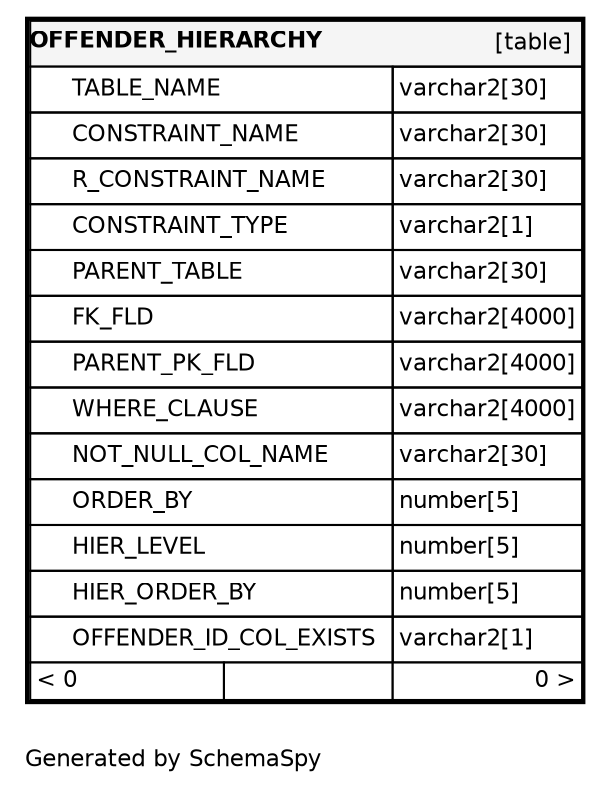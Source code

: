 digraph "oneDegreeRelationshipsDiagram" {
  graph [    rankdir="RL"    bgcolor="#ffffff"    label="\nGenerated by SchemaSpy"    labeljust="l"    nodesep="0.18"    ranksep="0.46"    fontname="Helvetica"    fontsize="11"    ration="compress"  ];  node [    fontname="Helvetica"    fontsize="11"    shape="plaintext"  ];  edge [    arrowsize="0.8"  ];
  "OFFENDER_HIERARCHY" [
   label=<
    <TABLE BORDER="2" CELLBORDER="1" CELLSPACING="0" BGCOLOR="#ffffff">
      <TR><TD COLSPAN="4"  BGCOLOR="#f5f5f5"><TABLE BORDER="0" CELLSPACING="0"><TR><TD ALIGN="LEFT" FIXEDSIZE="TRUE" WIDTH="135" HEIGHT="16"><B>OFFENDER_HIERARCHY</B></TD><TD ALIGN="RIGHT">[table]</TD></TR></TABLE></TD></TR>
      <TR><TD PORT="TABLE_NAME" COLSPAN="2" BGCOLOR="#ffffff" ALIGN="LEFT"><TABLE BORDER="0" CELLSPACING="0" ALIGN="LEFT"><TR ALIGN="LEFT"><TD ALIGN="LEFT" FIXEDSIZE="TRUE" WIDTH="15" HEIGHT="16"></TD><TD ALIGN="LEFT" FIXEDSIZE="TRUE" WIDTH="153" HEIGHT="16">TABLE_NAME</TD></TR></TABLE></TD><TD PORT="TABLE_NAME.type" ALIGN="LEFT">varchar2[30]</TD></TR>
      <TR><TD PORT="CONSTRAINT_NAME" COLSPAN="2" ALIGN="LEFT"><TABLE BORDER="0" CELLSPACING="0" ALIGN="LEFT"><TR ALIGN="LEFT"><TD ALIGN="LEFT" FIXEDSIZE="TRUE" WIDTH="15" HEIGHT="16"></TD><TD ALIGN="LEFT" FIXEDSIZE="TRUE" WIDTH="153" HEIGHT="16">CONSTRAINT_NAME</TD></TR></TABLE></TD><TD PORT="CONSTRAINT_NAME.type" ALIGN="LEFT">varchar2[30]</TD></TR>
      <TR><TD PORT="R_CONSTRAINT_NAME" COLSPAN="2" ALIGN="LEFT"><TABLE BORDER="0" CELLSPACING="0" ALIGN="LEFT"><TR ALIGN="LEFT"><TD ALIGN="LEFT" FIXEDSIZE="TRUE" WIDTH="15" HEIGHT="16"></TD><TD ALIGN="LEFT" FIXEDSIZE="TRUE" WIDTH="153" HEIGHT="16">R_CONSTRAINT_NAME</TD></TR></TABLE></TD><TD PORT="R_CONSTRAINT_NAME.type" ALIGN="LEFT">varchar2[30]</TD></TR>
      <TR><TD PORT="CONSTRAINT_TYPE" COLSPAN="2" ALIGN="LEFT"><TABLE BORDER="0" CELLSPACING="0" ALIGN="LEFT"><TR ALIGN="LEFT"><TD ALIGN="LEFT" FIXEDSIZE="TRUE" WIDTH="15" HEIGHT="16"></TD><TD ALIGN="LEFT" FIXEDSIZE="TRUE" WIDTH="153" HEIGHT="16">CONSTRAINT_TYPE</TD></TR></TABLE></TD><TD PORT="CONSTRAINT_TYPE.type" ALIGN="LEFT">varchar2[1]</TD></TR>
      <TR><TD PORT="PARENT_TABLE" COLSPAN="2" BGCOLOR="#ffffff" ALIGN="LEFT"><TABLE BORDER="0" CELLSPACING="0" ALIGN="LEFT"><TR ALIGN="LEFT"><TD ALIGN="LEFT" FIXEDSIZE="TRUE" WIDTH="15" HEIGHT="16"></TD><TD ALIGN="LEFT" FIXEDSIZE="TRUE" WIDTH="153" HEIGHT="16">PARENT_TABLE</TD></TR></TABLE></TD><TD PORT="PARENT_TABLE.type" ALIGN="LEFT">varchar2[30]</TD></TR>
      <TR><TD PORT="FK_FLD" COLSPAN="2" ALIGN="LEFT"><TABLE BORDER="0" CELLSPACING="0" ALIGN="LEFT"><TR ALIGN="LEFT"><TD ALIGN="LEFT" FIXEDSIZE="TRUE" WIDTH="15" HEIGHT="16"></TD><TD ALIGN="LEFT" FIXEDSIZE="TRUE" WIDTH="153" HEIGHT="16">FK_FLD</TD></TR></TABLE></TD><TD PORT="FK_FLD.type" ALIGN="LEFT">varchar2[4000]</TD></TR>
      <TR><TD PORT="PARENT_PK_FLD" COLSPAN="2" ALIGN="LEFT"><TABLE BORDER="0" CELLSPACING="0" ALIGN="LEFT"><TR ALIGN="LEFT"><TD ALIGN="LEFT" FIXEDSIZE="TRUE" WIDTH="15" HEIGHT="16"></TD><TD ALIGN="LEFT" FIXEDSIZE="TRUE" WIDTH="153" HEIGHT="16">PARENT_PK_FLD</TD></TR></TABLE></TD><TD PORT="PARENT_PK_FLD.type" ALIGN="LEFT">varchar2[4000]</TD></TR>
      <TR><TD PORT="WHERE_CLAUSE" COLSPAN="2" ALIGN="LEFT"><TABLE BORDER="0" CELLSPACING="0" ALIGN="LEFT"><TR ALIGN="LEFT"><TD ALIGN="LEFT" FIXEDSIZE="TRUE" WIDTH="15" HEIGHT="16"></TD><TD ALIGN="LEFT" FIXEDSIZE="TRUE" WIDTH="153" HEIGHT="16">WHERE_CLAUSE</TD></TR></TABLE></TD><TD PORT="WHERE_CLAUSE.type" ALIGN="LEFT">varchar2[4000]</TD></TR>
      <TR><TD PORT="NOT_NULL_COL_NAME" COLSPAN="2" ALIGN="LEFT"><TABLE BORDER="0" CELLSPACING="0" ALIGN="LEFT"><TR ALIGN="LEFT"><TD ALIGN="LEFT" FIXEDSIZE="TRUE" WIDTH="15" HEIGHT="16"></TD><TD ALIGN="LEFT" FIXEDSIZE="TRUE" WIDTH="153" HEIGHT="16">NOT_NULL_COL_NAME</TD></TR></TABLE></TD><TD PORT="NOT_NULL_COL_NAME.type" ALIGN="LEFT">varchar2[30]</TD></TR>
      <TR><TD PORT="ORDER_BY" COLSPAN="2" ALIGN="LEFT"><TABLE BORDER="0" CELLSPACING="0" ALIGN="LEFT"><TR ALIGN="LEFT"><TD ALIGN="LEFT" FIXEDSIZE="TRUE" WIDTH="15" HEIGHT="16"></TD><TD ALIGN="LEFT" FIXEDSIZE="TRUE" WIDTH="153" HEIGHT="16">ORDER_BY</TD></TR></TABLE></TD><TD PORT="ORDER_BY.type" ALIGN="LEFT">number[5]</TD></TR>
      <TR><TD PORT="HIER_LEVEL" COLSPAN="2" BGCOLOR="#ffffff" ALIGN="LEFT"><TABLE BORDER="0" CELLSPACING="0" ALIGN="LEFT"><TR ALIGN="LEFT"><TD ALIGN="LEFT" FIXEDSIZE="TRUE" WIDTH="15" HEIGHT="16"></TD><TD ALIGN="LEFT" FIXEDSIZE="TRUE" WIDTH="153" HEIGHT="16">HIER_LEVEL</TD></TR></TABLE></TD><TD PORT="HIER_LEVEL.type" ALIGN="LEFT">number[5]</TD></TR>
      <TR><TD PORT="HIER_ORDER_BY" COLSPAN="2" ALIGN="LEFT"><TABLE BORDER="0" CELLSPACING="0" ALIGN="LEFT"><TR ALIGN="LEFT"><TD ALIGN="LEFT" FIXEDSIZE="TRUE" WIDTH="15" HEIGHT="16"></TD><TD ALIGN="LEFT" FIXEDSIZE="TRUE" WIDTH="153" HEIGHT="16">HIER_ORDER_BY</TD></TR></TABLE></TD><TD PORT="HIER_ORDER_BY.type" ALIGN="LEFT">number[5]</TD></TR>
      <TR><TD PORT="OFFENDER_ID_COL_EXISTS" COLSPAN="2" ALIGN="LEFT"><TABLE BORDER="0" CELLSPACING="0" ALIGN="LEFT"><TR ALIGN="LEFT"><TD ALIGN="LEFT" FIXEDSIZE="TRUE" WIDTH="15" HEIGHT="16"></TD><TD ALIGN="LEFT" FIXEDSIZE="TRUE" WIDTH="153" HEIGHT="16">OFFENDER_ID_COL_EXISTS</TD></TR></TABLE></TD><TD PORT="OFFENDER_ID_COL_EXISTS.type" ALIGN="LEFT">varchar2[1]</TD></TR>
      <TR><TD ALIGN="LEFT" BGCOLOR="#ffffff">&lt; 0</TD><TD ALIGN="RIGHT" BGCOLOR="#ffffff">  </TD><TD ALIGN="RIGHT" BGCOLOR="#ffffff">0 &gt;</TD></TR>
    </TABLE>>
    URL="OFFENDER_HIERARCHY.html"
    target="_top"
    tooltip="OFFENDER_HIERARCHY"
  ];
}
